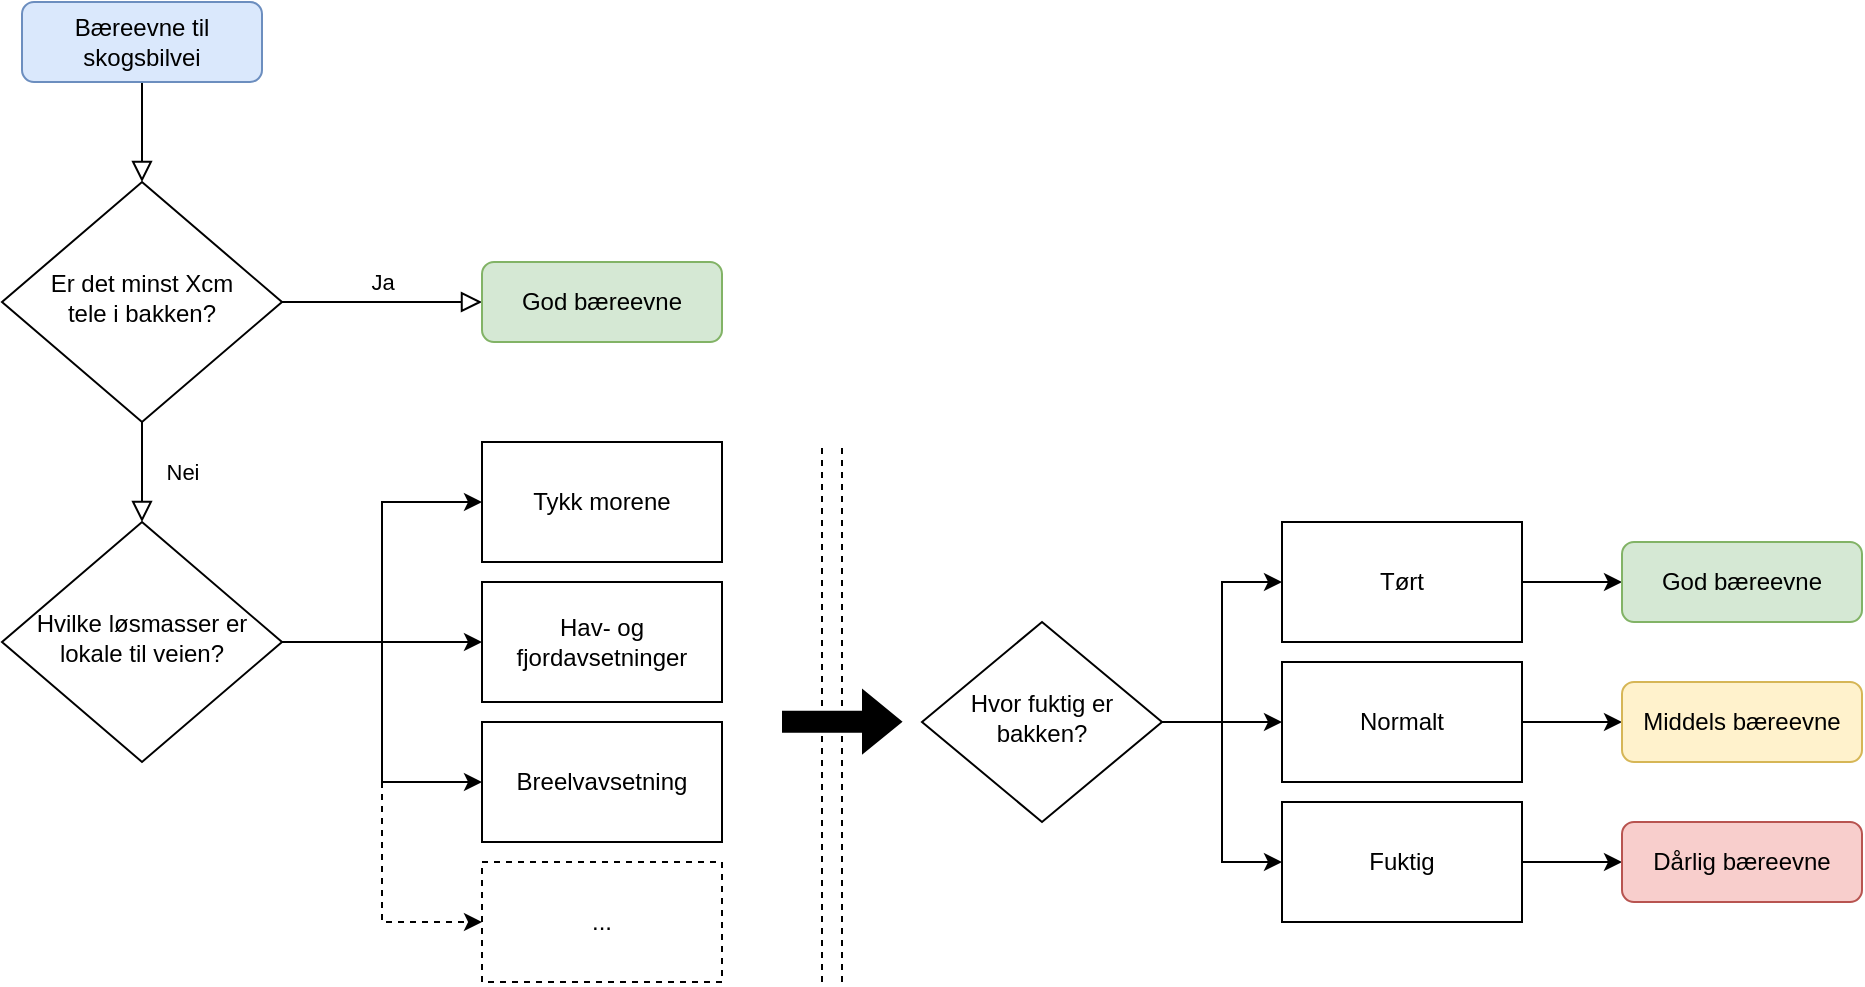 <mxfile version="27.1.1">
  <diagram name="Page-1" id="r8rTLrDm3Gs_ohlQEXfb">
    <mxGraphModel dx="1581" dy="1013" grid="1" gridSize="10" guides="1" tooltips="1" connect="1" arrows="1" fold="1" page="1" pageScale="1" pageWidth="827" pageHeight="1169" math="0" shadow="0">
      <root>
        <mxCell id="0" />
        <mxCell id="1" parent="0" />
        <mxCell id="nfOfjNwId2rxGAu0tH5m-1" value="" style="rounded=0;html=1;jettySize=auto;orthogonalLoop=1;fontSize=11;endArrow=block;endFill=0;endSize=8;strokeWidth=1;shadow=0;labelBackgroundColor=none;edgeStyle=orthogonalEdgeStyle;" edge="1" parent="1" source="nfOfjNwId2rxGAu0tH5m-2" target="nfOfjNwId2rxGAu0tH5m-5">
          <mxGeometry relative="1" as="geometry" />
        </mxCell>
        <mxCell id="nfOfjNwId2rxGAu0tH5m-2" value="Bæreevne til skogsbilvei" style="rounded=1;whiteSpace=wrap;html=1;fontSize=12;glass=0;strokeWidth=1;shadow=0;fillColor=#dae8fc;strokeColor=#6c8ebf;" vertex="1" parent="1">
          <mxGeometry x="450" y="150" width="120" height="40" as="geometry" />
        </mxCell>
        <mxCell id="nfOfjNwId2rxGAu0tH5m-3" value="Nei" style="rounded=0;html=1;jettySize=auto;orthogonalLoop=1;fontSize=11;endArrow=block;endFill=0;endSize=8;strokeWidth=1;shadow=0;labelBackgroundColor=none;edgeStyle=orthogonalEdgeStyle;" edge="1" parent="1" source="nfOfjNwId2rxGAu0tH5m-5" target="nfOfjNwId2rxGAu0tH5m-11">
          <mxGeometry y="20" relative="1" as="geometry">
            <mxPoint as="offset" />
          </mxGeometry>
        </mxCell>
        <mxCell id="nfOfjNwId2rxGAu0tH5m-4" value="Ja" style="edgeStyle=orthogonalEdgeStyle;rounded=0;html=1;jettySize=auto;orthogonalLoop=1;fontSize=11;endArrow=block;endFill=0;endSize=8;strokeWidth=1;shadow=0;labelBackgroundColor=none;" edge="1" parent="1" source="nfOfjNwId2rxGAu0tH5m-5" target="nfOfjNwId2rxGAu0tH5m-6">
          <mxGeometry y="10" relative="1" as="geometry">
            <mxPoint as="offset" />
          </mxGeometry>
        </mxCell>
        <mxCell id="nfOfjNwId2rxGAu0tH5m-5" value="&lt;font&gt;Er det minst Xcm &lt;br&gt;tele i bakken?&lt;/font&gt;" style="rhombus;whiteSpace=wrap;shadow=0;fontFamily=Helvetica;fontSize=12;align=center;strokeWidth=1;spacing=6;spacingTop=-4;html=1;" vertex="1" parent="1">
          <mxGeometry x="440" y="240" width="140" height="120" as="geometry" />
        </mxCell>
        <mxCell id="nfOfjNwId2rxGAu0tH5m-6" value="God bæreevne" style="rounded=1;whiteSpace=wrap;html=1;fontSize=12;glass=0;strokeWidth=1;shadow=0;fillColor=#d5e8d4;strokeColor=#82b366;" vertex="1" parent="1">
          <mxGeometry x="680" y="280" width="120" height="40" as="geometry" />
        </mxCell>
        <mxCell id="nfOfjNwId2rxGAu0tH5m-7" style="edgeStyle=orthogonalEdgeStyle;rounded=0;orthogonalLoop=1;jettySize=auto;html=1;exitX=1;exitY=0.5;exitDx=0;exitDy=0;entryX=0;entryY=0.5;entryDx=0;entryDy=0;" edge="1" parent="1" source="nfOfjNwId2rxGAu0tH5m-11" target="nfOfjNwId2rxGAu0tH5m-14">
          <mxGeometry relative="1" as="geometry" />
        </mxCell>
        <mxCell id="nfOfjNwId2rxGAu0tH5m-8" style="edgeStyle=orthogonalEdgeStyle;rounded=0;orthogonalLoop=1;jettySize=auto;html=1;entryX=0;entryY=0.5;entryDx=0;entryDy=0;exitX=1;exitY=0.5;exitDx=0;exitDy=0;" edge="1" parent="1" source="nfOfjNwId2rxGAu0tH5m-11" target="nfOfjNwId2rxGAu0tH5m-13">
          <mxGeometry relative="1" as="geometry" />
        </mxCell>
        <mxCell id="nfOfjNwId2rxGAu0tH5m-9" style="edgeStyle=orthogonalEdgeStyle;rounded=0;orthogonalLoop=1;jettySize=auto;html=1;entryX=0;entryY=0.5;entryDx=0;entryDy=0;exitX=1;exitY=0.5;exitDx=0;exitDy=0;" edge="1" parent="1" source="nfOfjNwId2rxGAu0tH5m-11" target="nfOfjNwId2rxGAu0tH5m-12">
          <mxGeometry relative="1" as="geometry" />
        </mxCell>
        <mxCell id="nfOfjNwId2rxGAu0tH5m-10" style="edgeStyle=orthogonalEdgeStyle;rounded=0;orthogonalLoop=1;jettySize=auto;html=1;entryX=0;entryY=0.5;entryDx=0;entryDy=0;dashed=1;" edge="1" parent="1" source="nfOfjNwId2rxGAu0tH5m-11" target="nfOfjNwId2rxGAu0tH5m-31">
          <mxGeometry relative="1" as="geometry" />
        </mxCell>
        <mxCell id="nfOfjNwId2rxGAu0tH5m-11" value="&lt;font&gt;Hvilke løsmasser er lokale til veien?&lt;/font&gt;" style="rhombus;shadow=0;fontFamily=Helvetica;fontSize=12;align=center;strokeWidth=1;spacing=6;spacingTop=-4;rounded=0;arcSize=0;whiteSpace=wrap;html=1;" vertex="1" parent="1">
          <mxGeometry x="440" y="410" width="140" height="120" as="geometry" />
        </mxCell>
        <mxCell id="nfOfjNwId2rxGAu0tH5m-12" value="Tykk morene" style="rounded=0;whiteSpace=wrap;html=1;" vertex="1" parent="1">
          <mxGeometry x="680" y="370" width="120" height="60" as="geometry" />
        </mxCell>
        <mxCell id="nfOfjNwId2rxGAu0tH5m-13" value="Hav- og fjordavsetninger" style="rounded=0;whiteSpace=wrap;html=1;" vertex="1" parent="1">
          <mxGeometry x="680" y="440" width="120" height="60" as="geometry" />
        </mxCell>
        <mxCell id="nfOfjNwId2rxGAu0tH5m-14" value="Breelvavsetning" style="rounded=0;whiteSpace=wrap;html=1;" vertex="1" parent="1">
          <mxGeometry x="680" y="510" width="120" height="60" as="geometry" />
        </mxCell>
        <mxCell id="nfOfjNwId2rxGAu0tH5m-15" value="" style="endArrow=none;dashed=1;html=1;rounded=0;" edge="1" parent="1">
          <mxGeometry width="50" height="50" relative="1" as="geometry">
            <mxPoint x="850" y="640" as="sourcePoint" />
            <mxPoint x="850" y="370" as="targetPoint" />
          </mxGeometry>
        </mxCell>
        <mxCell id="nfOfjNwId2rxGAu0tH5m-16" value="" style="shape=flexArrow;endArrow=classic;html=1;rounded=0;fillColor=#000000;" edge="1" parent="1">
          <mxGeometry width="50" height="50" relative="1" as="geometry">
            <mxPoint x="830" y="509.86" as="sourcePoint" />
            <mxPoint x="890" y="509.86" as="targetPoint" />
          </mxGeometry>
        </mxCell>
        <mxCell id="nfOfjNwId2rxGAu0tH5m-17" style="edgeStyle=orthogonalEdgeStyle;rounded=0;orthogonalLoop=1;jettySize=auto;html=1;entryX=0;entryY=0.5;entryDx=0;entryDy=0;" edge="1" parent="1" source="nfOfjNwId2rxGAu0tH5m-20" target="nfOfjNwId2rxGAu0tH5m-22">
          <mxGeometry relative="1" as="geometry" />
        </mxCell>
        <mxCell id="nfOfjNwId2rxGAu0tH5m-18" style="edgeStyle=orthogonalEdgeStyle;rounded=0;orthogonalLoop=1;jettySize=auto;html=1;entryX=0;entryY=0.5;entryDx=0;entryDy=0;" edge="1" parent="1" source="nfOfjNwId2rxGAu0tH5m-20" target="nfOfjNwId2rxGAu0tH5m-24">
          <mxGeometry relative="1" as="geometry" />
        </mxCell>
        <mxCell id="nfOfjNwId2rxGAu0tH5m-19" style="edgeStyle=orthogonalEdgeStyle;rounded=0;orthogonalLoop=1;jettySize=auto;html=1;entryX=0;entryY=0.5;entryDx=0;entryDy=0;" edge="1" parent="1" source="nfOfjNwId2rxGAu0tH5m-20" target="nfOfjNwId2rxGAu0tH5m-26">
          <mxGeometry relative="1" as="geometry" />
        </mxCell>
        <mxCell id="nfOfjNwId2rxGAu0tH5m-20" value="Hvor fuktig er bakken?" style="rhombus;whiteSpace=wrap;html=1;shadow=0;fontFamily=Helvetica;fontSize=12;align=center;strokeWidth=1;spacing=6;spacingTop=-4;" vertex="1" parent="1">
          <mxGeometry x="900" y="460" width="120" height="100" as="geometry" />
        </mxCell>
        <mxCell id="nfOfjNwId2rxGAu0tH5m-21" style="edgeStyle=orthogonalEdgeStyle;rounded=0;orthogonalLoop=1;jettySize=auto;html=1;entryX=0;entryY=0.5;entryDx=0;entryDy=0;" edge="1" parent="1" source="nfOfjNwId2rxGAu0tH5m-22" target="nfOfjNwId2rxGAu0tH5m-27">
          <mxGeometry relative="1" as="geometry" />
        </mxCell>
        <mxCell id="nfOfjNwId2rxGAu0tH5m-22" value="Fuktig" style="rounded=0;whiteSpace=wrap;html=1;" vertex="1" parent="1">
          <mxGeometry x="1080" y="550" width="120" height="60" as="geometry" />
        </mxCell>
        <mxCell id="nfOfjNwId2rxGAu0tH5m-23" style="edgeStyle=orthogonalEdgeStyle;rounded=0;orthogonalLoop=1;jettySize=auto;html=1;" edge="1" parent="1" source="nfOfjNwId2rxGAu0tH5m-24" target="nfOfjNwId2rxGAu0tH5m-28">
          <mxGeometry relative="1" as="geometry" />
        </mxCell>
        <mxCell id="nfOfjNwId2rxGAu0tH5m-24" value="Normalt" style="rounded=0;whiteSpace=wrap;html=1;" vertex="1" parent="1">
          <mxGeometry x="1080" y="480" width="120" height="60" as="geometry" />
        </mxCell>
        <mxCell id="nfOfjNwId2rxGAu0tH5m-25" style="edgeStyle=orthogonalEdgeStyle;rounded=0;orthogonalLoop=1;jettySize=auto;html=1;" edge="1" parent="1" source="nfOfjNwId2rxGAu0tH5m-26" target="nfOfjNwId2rxGAu0tH5m-29">
          <mxGeometry relative="1" as="geometry" />
        </mxCell>
        <mxCell id="nfOfjNwId2rxGAu0tH5m-26" value="Tørt" style="rounded=0;whiteSpace=wrap;html=1;" vertex="1" parent="1">
          <mxGeometry x="1080" y="410" width="120" height="60" as="geometry" />
        </mxCell>
        <mxCell id="nfOfjNwId2rxGAu0tH5m-27" value="Dårlig bæreevne" style="rounded=1;whiteSpace=wrap;html=1;fontSize=12;glass=0;strokeWidth=1;shadow=0;fillColor=#f8cecc;strokeColor=#b85450;" vertex="1" parent="1">
          <mxGeometry x="1250" y="560" width="120" height="40" as="geometry" />
        </mxCell>
        <mxCell id="nfOfjNwId2rxGAu0tH5m-28" value="Middels bæreevne" style="rounded=1;whiteSpace=wrap;html=1;fontSize=12;glass=0;strokeWidth=1;shadow=0;fillColor=#fff2cc;strokeColor=#d6b656;" vertex="1" parent="1">
          <mxGeometry x="1250" y="490" width="120" height="40" as="geometry" />
        </mxCell>
        <mxCell id="nfOfjNwId2rxGAu0tH5m-29" value="God bæreevne" style="rounded=1;whiteSpace=wrap;html=1;fontSize=12;glass=0;strokeWidth=1;shadow=0;fillColor=#d5e8d4;strokeColor=#82b366;" vertex="1" parent="1">
          <mxGeometry x="1250" y="420" width="120" height="40" as="geometry" />
        </mxCell>
        <mxCell id="nfOfjNwId2rxGAu0tH5m-30" value="" style="endArrow=none;dashed=1;html=1;rounded=0;" edge="1" parent="1">
          <mxGeometry width="50" height="50" relative="1" as="geometry">
            <mxPoint x="860" y="640" as="sourcePoint" />
            <mxPoint x="860" y="370" as="targetPoint" />
          </mxGeometry>
        </mxCell>
        <mxCell id="nfOfjNwId2rxGAu0tH5m-31" value="..." style="rounded=0;whiteSpace=wrap;html=1;dashed=1;" vertex="1" parent="1">
          <mxGeometry x="680" y="580" width="120" height="60" as="geometry" />
        </mxCell>
      </root>
    </mxGraphModel>
  </diagram>
</mxfile>
